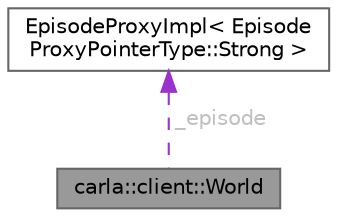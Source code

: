 digraph "carla::client::World"
{
 // INTERACTIVE_SVG=YES
 // LATEX_PDF_SIZE
  bgcolor="transparent";
  edge [fontname=Helvetica,fontsize=10,labelfontname=Helvetica,labelfontsize=10];
  node [fontname=Helvetica,fontsize=10,shape=box,height=0.2,width=0.4];
  Node1 [id="Node000001",label="carla::client::World",height=0.2,width=0.4,color="gray40", fillcolor="grey60", style="filled", fontcolor="black",tooltip=" "];
  Node2 -> Node1 [id="edge1_Node000001_Node000002",dir="back",color="darkorchid3",style="dashed",tooltip=" ",label=" _episode",fontcolor="grey" ];
  Node2 [id="Node000002",label="EpisodeProxyImpl\< Episode\lProxyPointerType::Strong \>",height=0.2,width=0.4,color="gray40", fillcolor="white", style="filled",tooltip=" "];
}

